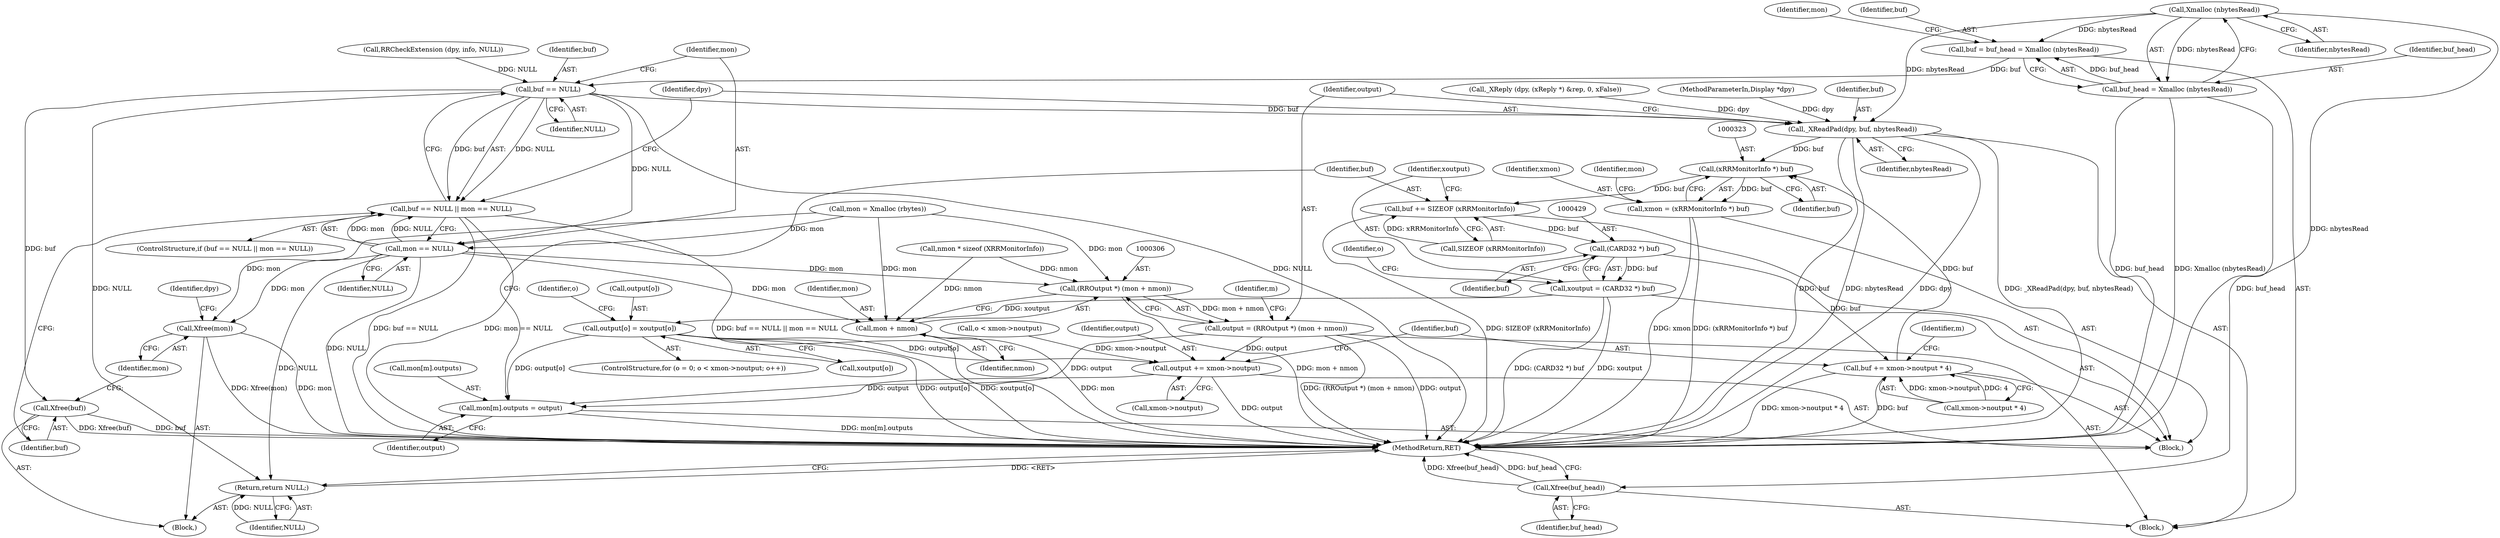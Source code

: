 digraph "0_libXrandr_a0df3e1c7728205e5c7650b2e6dce684139254a6@API" {
"1000270" [label="(Call,Xmalloc (nbytesRead))"];
"1000266" [label="(Call,buf = buf_head = Xmalloc (nbytesRead))"];
"1000278" [label="(Call,buf == NULL)"];
"1000277" [label="(Call,buf == NULL || mon == NULL)"];
"1000281" [label="(Call,mon == NULL)"];
"1000287" [label="(Call,Xfree(mon))"];
"1000297" [label="(Return,return NULL;)"];
"1000305" [label="(Call,(RROutput *) (mon + nmon))"];
"1000303" [label="(Call,output = (RROutput *) (mon + nmon))"];
"1000415" [label="(Call,mon[m].outputs = output)"];
"1000449" [label="(Call,output += xmon->noutput)"];
"1000307" [label="(Call,mon + nmon)"];
"1000285" [label="(Call,Xfree(buf))"];
"1000299" [label="(Call,_XReadPad(dpy, buf, nbytesRead))"];
"1000322" [label="(Call,(xRRMonitorInfo *) buf)"];
"1000320" [label="(Call,xmon = (xRRMonitorInfo *) buf)"];
"1000422" [label="(Call,buf += SIZEOF (xRRMonitorInfo))"];
"1000428" [label="(Call,(CARD32 *) buf)"];
"1000426" [label="(Call,xoutput = (CARD32 *) buf)"];
"1000442" [label="(Call,output[o] = xoutput[o])"];
"1000454" [label="(Call,buf += xmon->noutput * 4)"];
"1000268" [label="(Call,buf_head = Xmalloc (nbytesRead))"];
"1000461" [label="(Call,Xfree(buf_head))"];
"1000267" [label="(Identifier,buf)"];
"1000312" [label="(Identifier,m)"];
"1000421" [label="(Identifier,output)"];
"1000284" [label="(Block,)"];
"1000443" [label="(Call,output[o])"];
"1000423" [label="(Identifier,buf)"];
"1000169" [label="(Call,_XReply (dpy, (xReply *) &rep, 0, xFalse))"];
"1000451" [label="(Call,xmon->noutput)"];
"1000270" [label="(Call,Xmalloc (nbytesRead))"];
"1000283" [label="(Identifier,NULL)"];
"1000415" [label="(Call,mon[m].outputs = output)"];
"1000258" [label="(Call,nmon * sizeof (XRRMonitorInfo))"];
"1000298" [label="(Identifier,NULL)"];
"1000281" [label="(Call,mon == NULL)"];
"1000278" [label="(Call,buf == NULL)"];
"1000105" [label="(Block,)"];
"1000449" [label="(Call,output += xmon->noutput)"];
"1000300" [label="(Identifier,dpy)"];
"1000450" [label="(Identifier,output)"];
"1000328" [label="(Identifier,mon)"];
"1000318" [label="(Identifier,m)"];
"1000424" [label="(Call,SIZEOF (xRRMonitorInfo))"];
"1000446" [label="(Call,xoutput[o])"];
"1000319" [label="(Block,)"];
"1000427" [label="(Identifier,xoutput)"];
"1000463" [label="(MethodReturn,RET)"];
"1000324" [label="(Identifier,buf)"];
"1000297" [label="(Return,return NULL;)"];
"1000277" [label="(Call,buf == NULL || mon == NULL)"];
"1000287" [label="(Call,Xfree(mon))"];
"1000305" [label="(Call,(RROutput *) (mon + nmon))"];
"1000416" [label="(Call,mon[m].outputs)"];
"1000101" [label="(MethodParameterIn,Display *dpy)"];
"1000285" [label="(Call,Xfree(buf))"];
"1000441" [label="(Identifier,o)"];
"1000280" [label="(Identifier,NULL)"];
"1000322" [label="(Call,(xRRMonitorInfo *) buf)"];
"1000301" [label="(Identifier,buf)"];
"1000309" [label="(Identifier,nmon)"];
"1000129" [label="(Call,RRCheckExtension (dpy, info, NULL))"];
"1000279" [label="(Identifier,buf)"];
"1000282" [label="(Identifier,mon)"];
"1000422" [label="(Call,buf += SIZEOF (xRRMonitorInfo))"];
"1000273" [label="(Identifier,mon)"];
"1000455" [label="(Identifier,buf)"];
"1000456" [label="(Call,xmon->noutput * 4)"];
"1000288" [label="(Identifier,mon)"];
"1000307" [label="(Call,mon + nmon)"];
"1000308" [label="(Identifier,mon)"];
"1000461" [label="(Call,Xfree(buf_head))"];
"1000433" [label="(Identifier,o)"];
"1000304" [label="(Identifier,output)"];
"1000431" [label="(ControlStructure,for (o = 0; o < xmon->noutput; o++))"];
"1000271" [label="(Identifier,nbytesRead)"];
"1000426" [label="(Call,xoutput = (CARD32 *) buf)"];
"1000272" [label="(Call,mon = Xmalloc (rbytes))"];
"1000303" [label="(Call,output = (RROutput *) (mon + nmon))"];
"1000435" [label="(Call,o < xmon->noutput)"];
"1000320" [label="(Call,xmon = (xRRMonitorInfo *) buf)"];
"1000442" [label="(Call,output[o] = xoutput[o])"];
"1000430" [label="(Identifier,buf)"];
"1000462" [label="(Identifier,buf_head)"];
"1000266" [label="(Call,buf = buf_head = Xmalloc (nbytesRead))"];
"1000276" [label="(ControlStructure,if (buf == NULL || mon == NULL))"];
"1000299" [label="(Call,_XReadPad(dpy, buf, nbytesRead))"];
"1000454" [label="(Call,buf += xmon->noutput * 4)"];
"1000268" [label="(Call,buf_head = Xmalloc (nbytesRead))"];
"1000302" [label="(Identifier,nbytesRead)"];
"1000321" [label="(Identifier,xmon)"];
"1000428" [label="(Call,(CARD32 *) buf)"];
"1000269" [label="(Identifier,buf_head)"];
"1000290" [label="(Identifier,dpy)"];
"1000286" [label="(Identifier,buf)"];
"1000270" -> "1000268"  [label="AST: "];
"1000270" -> "1000271"  [label="CFG: "];
"1000271" -> "1000270"  [label="AST: "];
"1000268" -> "1000270"  [label="CFG: "];
"1000270" -> "1000463"  [label="DDG: nbytesRead"];
"1000270" -> "1000266"  [label="DDG: nbytesRead"];
"1000270" -> "1000268"  [label="DDG: nbytesRead"];
"1000270" -> "1000299"  [label="DDG: nbytesRead"];
"1000266" -> "1000105"  [label="AST: "];
"1000266" -> "1000268"  [label="CFG: "];
"1000267" -> "1000266"  [label="AST: "];
"1000268" -> "1000266"  [label="AST: "];
"1000273" -> "1000266"  [label="CFG: "];
"1000268" -> "1000266"  [label="DDG: buf_head"];
"1000266" -> "1000278"  [label="DDG: buf"];
"1000278" -> "1000277"  [label="AST: "];
"1000278" -> "1000280"  [label="CFG: "];
"1000279" -> "1000278"  [label="AST: "];
"1000280" -> "1000278"  [label="AST: "];
"1000282" -> "1000278"  [label="CFG: "];
"1000277" -> "1000278"  [label="CFG: "];
"1000278" -> "1000463"  [label="DDG: NULL"];
"1000278" -> "1000277"  [label="DDG: buf"];
"1000278" -> "1000277"  [label="DDG: NULL"];
"1000129" -> "1000278"  [label="DDG: NULL"];
"1000278" -> "1000281"  [label="DDG: NULL"];
"1000278" -> "1000285"  [label="DDG: buf"];
"1000278" -> "1000297"  [label="DDG: NULL"];
"1000278" -> "1000299"  [label="DDG: buf"];
"1000277" -> "1000276"  [label="AST: "];
"1000277" -> "1000281"  [label="CFG: "];
"1000281" -> "1000277"  [label="AST: "];
"1000286" -> "1000277"  [label="CFG: "];
"1000300" -> "1000277"  [label="CFG: "];
"1000277" -> "1000463"  [label="DDG: buf == NULL"];
"1000277" -> "1000463"  [label="DDG: mon == NULL"];
"1000277" -> "1000463"  [label="DDG: buf == NULL || mon == NULL"];
"1000281" -> "1000277"  [label="DDG: mon"];
"1000281" -> "1000277"  [label="DDG: NULL"];
"1000281" -> "1000283"  [label="CFG: "];
"1000282" -> "1000281"  [label="AST: "];
"1000283" -> "1000281"  [label="AST: "];
"1000281" -> "1000463"  [label="DDG: NULL"];
"1000272" -> "1000281"  [label="DDG: mon"];
"1000281" -> "1000287"  [label="DDG: mon"];
"1000281" -> "1000297"  [label="DDG: NULL"];
"1000281" -> "1000305"  [label="DDG: mon"];
"1000281" -> "1000307"  [label="DDG: mon"];
"1000287" -> "1000284"  [label="AST: "];
"1000287" -> "1000288"  [label="CFG: "];
"1000288" -> "1000287"  [label="AST: "];
"1000290" -> "1000287"  [label="CFG: "];
"1000287" -> "1000463"  [label="DDG: Xfree(mon)"];
"1000287" -> "1000463"  [label="DDG: mon"];
"1000272" -> "1000287"  [label="DDG: mon"];
"1000297" -> "1000284"  [label="AST: "];
"1000297" -> "1000298"  [label="CFG: "];
"1000298" -> "1000297"  [label="AST: "];
"1000463" -> "1000297"  [label="CFG: "];
"1000297" -> "1000463"  [label="DDG: <RET>"];
"1000298" -> "1000297"  [label="DDG: NULL"];
"1000305" -> "1000303"  [label="AST: "];
"1000305" -> "1000307"  [label="CFG: "];
"1000306" -> "1000305"  [label="AST: "];
"1000307" -> "1000305"  [label="AST: "];
"1000303" -> "1000305"  [label="CFG: "];
"1000305" -> "1000463"  [label="DDG: mon + nmon"];
"1000305" -> "1000303"  [label="DDG: mon + nmon"];
"1000272" -> "1000305"  [label="DDG: mon"];
"1000258" -> "1000305"  [label="DDG: nmon"];
"1000303" -> "1000105"  [label="AST: "];
"1000304" -> "1000303"  [label="AST: "];
"1000312" -> "1000303"  [label="CFG: "];
"1000303" -> "1000463"  [label="DDG: output"];
"1000303" -> "1000463"  [label="DDG: (RROutput *) (mon + nmon)"];
"1000303" -> "1000415"  [label="DDG: output"];
"1000303" -> "1000449"  [label="DDG: output"];
"1000415" -> "1000319"  [label="AST: "];
"1000415" -> "1000421"  [label="CFG: "];
"1000416" -> "1000415"  [label="AST: "];
"1000421" -> "1000415"  [label="AST: "];
"1000423" -> "1000415"  [label="CFG: "];
"1000415" -> "1000463"  [label="DDG: mon[m].outputs"];
"1000442" -> "1000415"  [label="DDG: output[o]"];
"1000449" -> "1000415"  [label="DDG: output"];
"1000449" -> "1000319"  [label="AST: "];
"1000449" -> "1000451"  [label="CFG: "];
"1000450" -> "1000449"  [label="AST: "];
"1000451" -> "1000449"  [label="AST: "];
"1000455" -> "1000449"  [label="CFG: "];
"1000449" -> "1000463"  [label="DDG: output"];
"1000435" -> "1000449"  [label="DDG: xmon->noutput"];
"1000442" -> "1000449"  [label="DDG: output[o]"];
"1000307" -> "1000309"  [label="CFG: "];
"1000308" -> "1000307"  [label="AST: "];
"1000309" -> "1000307"  [label="AST: "];
"1000307" -> "1000463"  [label="DDG: mon"];
"1000272" -> "1000307"  [label="DDG: mon"];
"1000258" -> "1000307"  [label="DDG: nmon"];
"1000285" -> "1000284"  [label="AST: "];
"1000285" -> "1000286"  [label="CFG: "];
"1000286" -> "1000285"  [label="AST: "];
"1000288" -> "1000285"  [label="CFG: "];
"1000285" -> "1000463"  [label="DDG: buf"];
"1000285" -> "1000463"  [label="DDG: Xfree(buf)"];
"1000299" -> "1000105"  [label="AST: "];
"1000299" -> "1000302"  [label="CFG: "];
"1000300" -> "1000299"  [label="AST: "];
"1000301" -> "1000299"  [label="AST: "];
"1000302" -> "1000299"  [label="AST: "];
"1000304" -> "1000299"  [label="CFG: "];
"1000299" -> "1000463"  [label="DDG: _XReadPad(dpy, buf, nbytesRead)"];
"1000299" -> "1000463"  [label="DDG: buf"];
"1000299" -> "1000463"  [label="DDG: nbytesRead"];
"1000299" -> "1000463"  [label="DDG: dpy"];
"1000169" -> "1000299"  [label="DDG: dpy"];
"1000101" -> "1000299"  [label="DDG: dpy"];
"1000299" -> "1000322"  [label="DDG: buf"];
"1000322" -> "1000320"  [label="AST: "];
"1000322" -> "1000324"  [label="CFG: "];
"1000323" -> "1000322"  [label="AST: "];
"1000324" -> "1000322"  [label="AST: "];
"1000320" -> "1000322"  [label="CFG: "];
"1000322" -> "1000320"  [label="DDG: buf"];
"1000454" -> "1000322"  [label="DDG: buf"];
"1000322" -> "1000422"  [label="DDG: buf"];
"1000320" -> "1000319"  [label="AST: "];
"1000321" -> "1000320"  [label="AST: "];
"1000328" -> "1000320"  [label="CFG: "];
"1000320" -> "1000463"  [label="DDG: (xRRMonitorInfo *) buf"];
"1000320" -> "1000463"  [label="DDG: xmon"];
"1000422" -> "1000319"  [label="AST: "];
"1000422" -> "1000424"  [label="CFG: "];
"1000423" -> "1000422"  [label="AST: "];
"1000424" -> "1000422"  [label="AST: "];
"1000427" -> "1000422"  [label="CFG: "];
"1000422" -> "1000463"  [label="DDG: SIZEOF (xRRMonitorInfo)"];
"1000424" -> "1000422"  [label="DDG: xRRMonitorInfo"];
"1000422" -> "1000428"  [label="DDG: buf"];
"1000428" -> "1000426"  [label="AST: "];
"1000428" -> "1000430"  [label="CFG: "];
"1000429" -> "1000428"  [label="AST: "];
"1000430" -> "1000428"  [label="AST: "];
"1000426" -> "1000428"  [label="CFG: "];
"1000428" -> "1000426"  [label="DDG: buf"];
"1000428" -> "1000454"  [label="DDG: buf"];
"1000426" -> "1000319"  [label="AST: "];
"1000427" -> "1000426"  [label="AST: "];
"1000433" -> "1000426"  [label="CFG: "];
"1000426" -> "1000463"  [label="DDG: (CARD32 *) buf"];
"1000426" -> "1000463"  [label="DDG: xoutput"];
"1000426" -> "1000442"  [label="DDG: xoutput"];
"1000442" -> "1000431"  [label="AST: "];
"1000442" -> "1000446"  [label="CFG: "];
"1000443" -> "1000442"  [label="AST: "];
"1000446" -> "1000442"  [label="AST: "];
"1000441" -> "1000442"  [label="CFG: "];
"1000442" -> "1000463"  [label="DDG: output[o]"];
"1000442" -> "1000463"  [label="DDG: xoutput[o]"];
"1000454" -> "1000319"  [label="AST: "];
"1000454" -> "1000456"  [label="CFG: "];
"1000455" -> "1000454"  [label="AST: "];
"1000456" -> "1000454"  [label="AST: "];
"1000318" -> "1000454"  [label="CFG: "];
"1000454" -> "1000463"  [label="DDG: buf"];
"1000454" -> "1000463"  [label="DDG: xmon->noutput * 4"];
"1000456" -> "1000454"  [label="DDG: xmon->noutput"];
"1000456" -> "1000454"  [label="DDG: 4"];
"1000269" -> "1000268"  [label="AST: "];
"1000268" -> "1000463"  [label="DDG: buf_head"];
"1000268" -> "1000463"  [label="DDG: Xmalloc (nbytesRead)"];
"1000268" -> "1000461"  [label="DDG: buf_head"];
"1000461" -> "1000105"  [label="AST: "];
"1000461" -> "1000462"  [label="CFG: "];
"1000462" -> "1000461"  [label="AST: "];
"1000463" -> "1000461"  [label="CFG: "];
"1000461" -> "1000463"  [label="DDG: Xfree(buf_head)"];
"1000461" -> "1000463"  [label="DDG: buf_head"];
}
